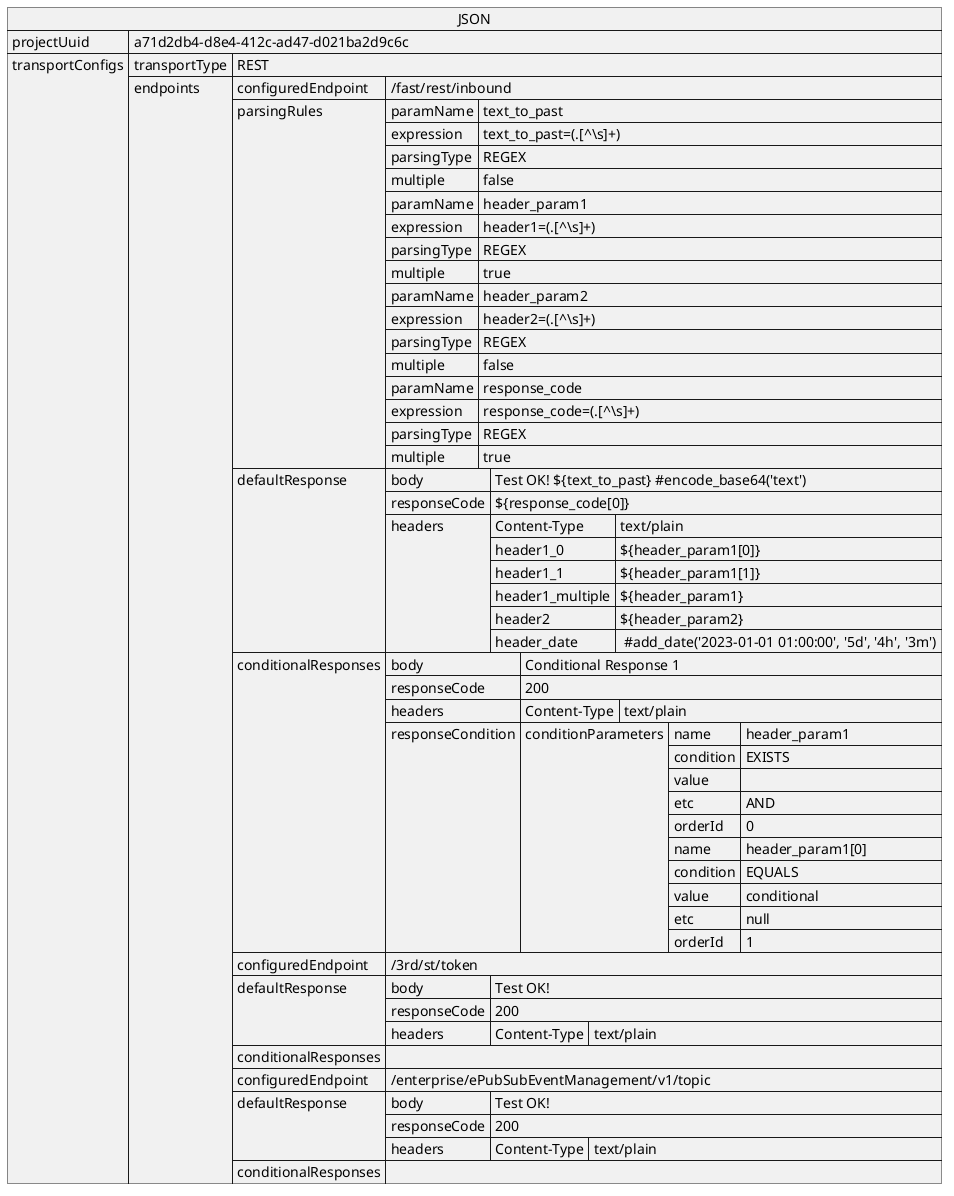 @startuml

json JSON{
	"projectUuid": "a71d2db4-d8e4-412c-ad47-d021ba2d9c6c",
	"transportConfigs": [
	{
		"transportType": "REST",
		"endpoints": [
		{
			"configuredEndpoint": "/fast/rest/inbound",
			"parsingRules": [
				{
					"paramName": "text_to_past",
					"expression": "text_to_past=(.[^\\s]+)",
					"parsingType": "REGEX",
					"multiple": false
				},
				{
					"paramName": "header_param1",
					"expression": "header1=(.[^\\s]+)",
					"parsingType": "REGEX",
					"multiple": true
				},
				{
					"paramName": "header_param2",
					"expression": "header2=(.[^\\s]+)",
					"parsingType": "REGEX",
					"multiple": false
				},
				{
					"paramName": "response_code",
					"expression": "response_code=(.[^\\s]+)",
					"parsingType": "REGEX",
					"multiple": true
				}
				],
			"defaultResponse":
			{
				"body": "Test OK! ${text_to_past} #encode_base64('text')",
				"responseCode": "${response_code[0]}",
				"headers": {
					"Content-Type": "text/plain",
					"header1_0": "${header_param1[0]}",
					"header1_1": "${header_param1[1]}",
					"header1_multiple": "${header_param1}",
					"header2": "${header_param2}",
					"header_date": " #add_date('2023-01-01 01:00:00', '5d', '4h', '3m')"
				}
			},
			"conditionalResponses": [
				{
					"body": "Conditional Response 1",
					"responseCode": "200",
					"headers": {
						"Content-Type": "text/plain"
					},
					"responseCondition": {
						"conditionParameters" : [
							{
								"name" : "header_param1",
								"condition" : "EXISTS",
								"value" : "",
								"etc" : "AND",
								"orderId" : 0
							},
							{
								"name" : "header_param1[0]",
								"condition" : "EQUALS",
								"value" : "conditional",
								"etc" : null,
								"orderId" : 1
							}
						]

					}
				}
			]
		},
		{
			"configuredEndpoint": "/3rd/st/token",
			"defaultResponse":
			{
				"body": "Test OK!",
				"responseCode": 200,
				"headers": {
					"Content-Type": "text/plain"
				}
			},
			"conditionalResponses": []
		},
		{
			"configuredEndpoint": "/enterprise/ePubSubEventManagement/v1/topic",
			"defaultResponse":
			{
				"body": "Test OK!",
				"responseCode": 200,
				"headers": {
					"Content-Type": "text/plain"
				}
			},
			"conditionalResponses": []
		}
	]
	}
	]
}

@enduml